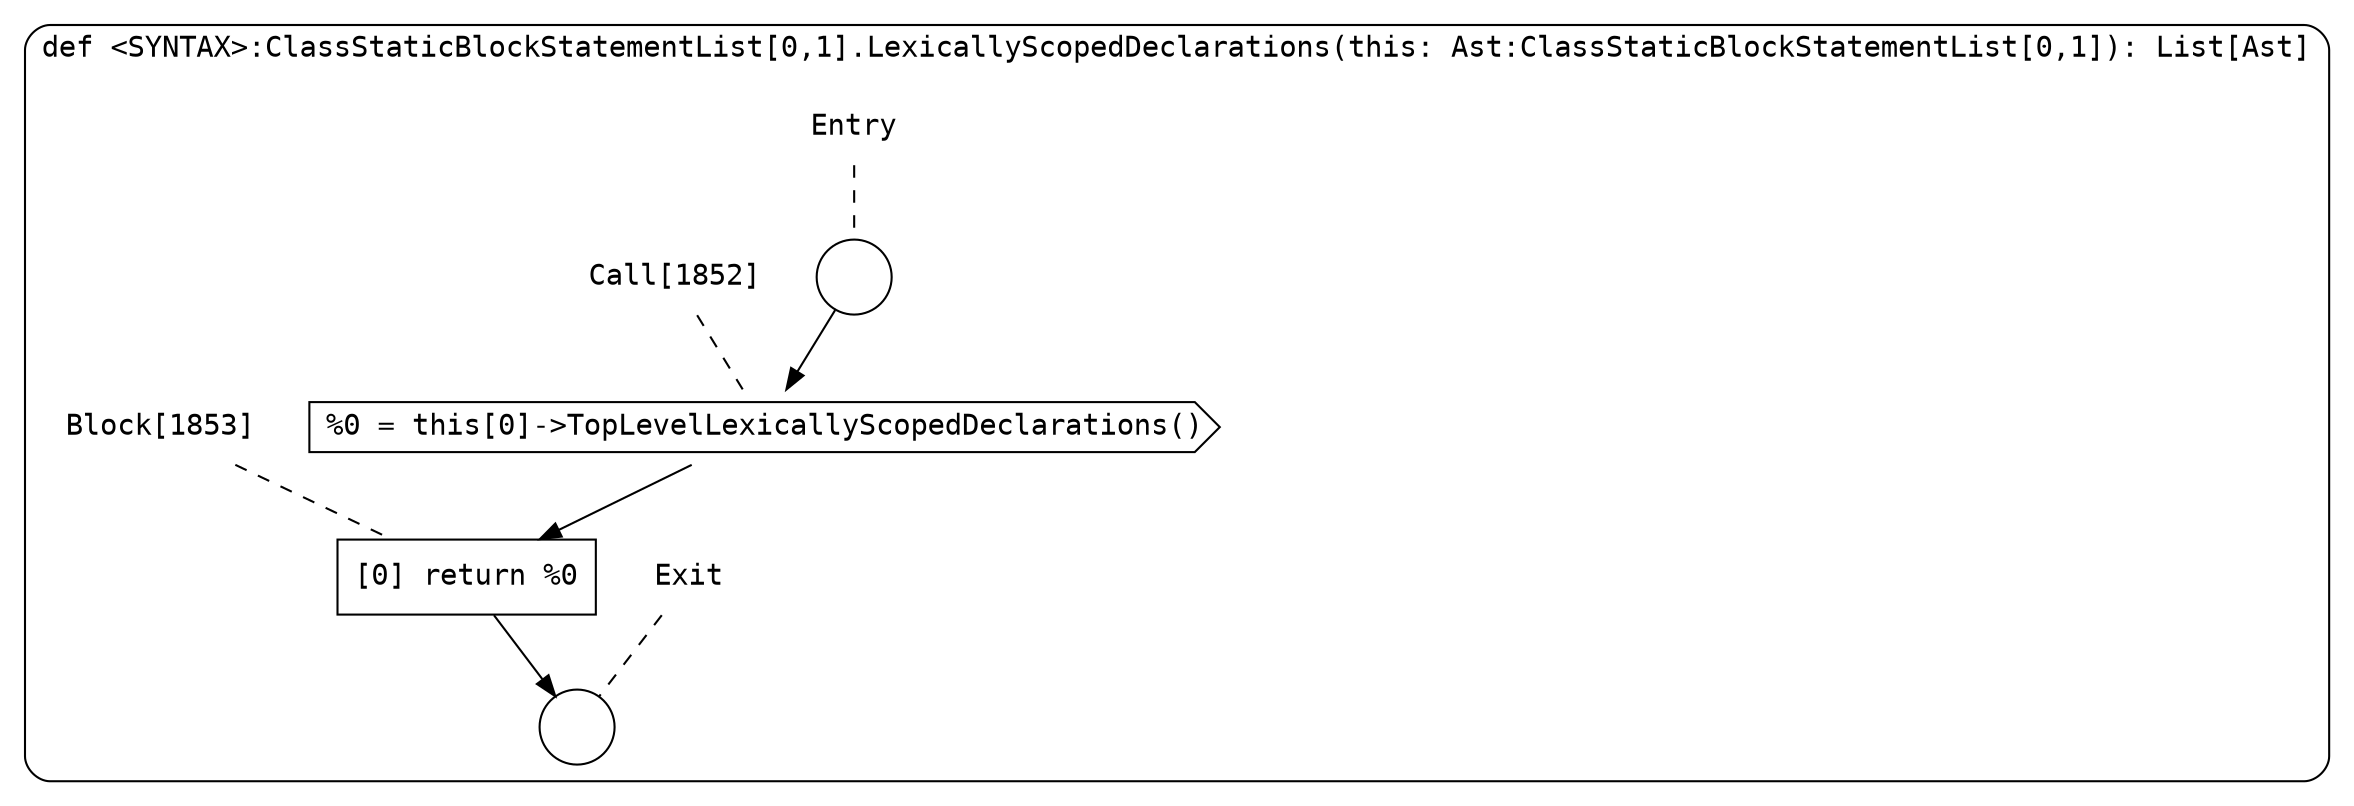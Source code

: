 digraph {
  graph [fontname = "Consolas"]
  node [fontname = "Consolas"]
  edge [fontname = "Consolas"]
  subgraph cluster304 {
    label = "def <SYNTAX>:ClassStaticBlockStatementList[0,1].LexicallyScopedDeclarations(this: Ast:ClassStaticBlockStatementList[0,1]): List[Ast]"
    style = rounded
    cluster304_entry_name [shape=none, label=<<font color="black">Entry</font>>]
    cluster304_entry_name -> cluster304_entry [arrowhead=none, color="black", style=dashed]
    cluster304_entry [shape=circle label=" " color="black" fillcolor="white" style=filled]
    cluster304_entry -> node1852 [color="black"]
    cluster304_exit_name [shape=none, label=<<font color="black">Exit</font>>]
    cluster304_exit_name -> cluster304_exit [arrowhead=none, color="black", style=dashed]
    cluster304_exit [shape=circle label=" " color="black" fillcolor="white" style=filled]
    node1852_name [shape=none, label=<<font color="black">Call[1852]</font>>]
    node1852_name -> node1852 [arrowhead=none, color="black", style=dashed]
    node1852 [shape=cds, label=<<font color="black">%0 = this[0]-&gt;TopLevelLexicallyScopedDeclarations()</font>> color="black" fillcolor="white", style=filled]
    node1852 -> node1853 [color="black"]
    node1853_name [shape=none, label=<<font color="black">Block[1853]</font>>]
    node1853_name -> node1853 [arrowhead=none, color="black", style=dashed]
    node1853 [shape=box, label=<<font color="black">[0] return %0<BR ALIGN="LEFT"/></font>> color="black" fillcolor="white", style=filled]
    node1853 -> cluster304_exit [color="black"]
  }
}
